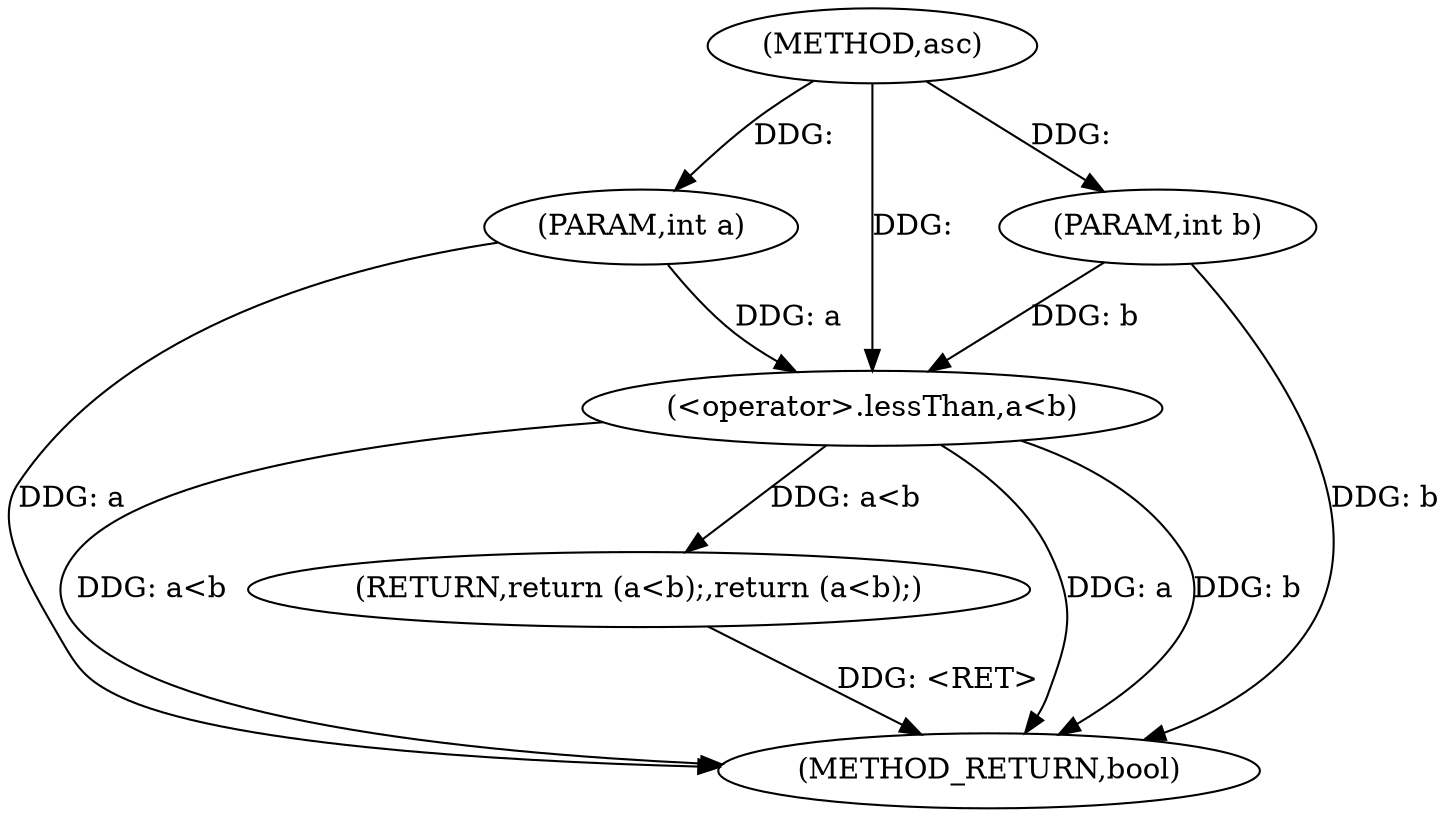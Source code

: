 digraph "asc" {  
"1000282" [label = "(METHOD,asc)" ]
"1000290" [label = "(METHOD_RETURN,bool)" ]
"1000283" [label = "(PARAM,int a)" ]
"1000284" [label = "(PARAM,int b)" ]
"1000286" [label = "(RETURN,return (a<b);,return (a<b);)" ]
"1000287" [label = "(<operator>.lessThan,a<b)" ]
  "1000283" -> "1000290"  [ label = "DDG: a"] 
  "1000284" -> "1000290"  [ label = "DDG: b"] 
  "1000287" -> "1000290"  [ label = "DDG: a"] 
  "1000287" -> "1000290"  [ label = "DDG: b"] 
  "1000287" -> "1000290"  [ label = "DDG: a<b"] 
  "1000286" -> "1000290"  [ label = "DDG: <RET>"] 
  "1000282" -> "1000283"  [ label = "DDG: "] 
  "1000282" -> "1000284"  [ label = "DDG: "] 
  "1000287" -> "1000286"  [ label = "DDG: a<b"] 
  "1000283" -> "1000287"  [ label = "DDG: a"] 
  "1000282" -> "1000287"  [ label = "DDG: "] 
  "1000284" -> "1000287"  [ label = "DDG: b"] 
}
